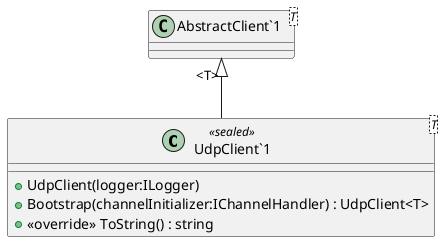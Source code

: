 @startuml
class "UdpClient`1"<T> <<sealed>> {
    + UdpClient(logger:ILogger)
    + Bootstrap(channelInitializer:IChannelHandler) : UdpClient<T>
    + <<override>> ToString() : string
}
class "AbstractClient`1"<T> {
}
"AbstractClient`1" "<T>" <|-- "UdpClient`1"
@enduml

